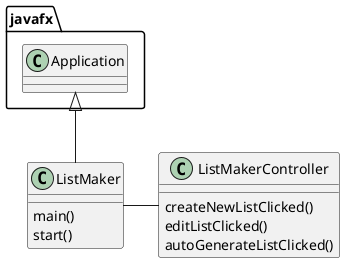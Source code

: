 @startuml
'https://plantuml.com/class-diagram

class ListMaker {
    main()
    start()
}

class ListMakerController {
    createNewListClicked()
    editListClicked()
    autoGenerateListClicked()
}

ListMaker - ListMakerController
javafx.Application <|-- ListMaker

@enduml